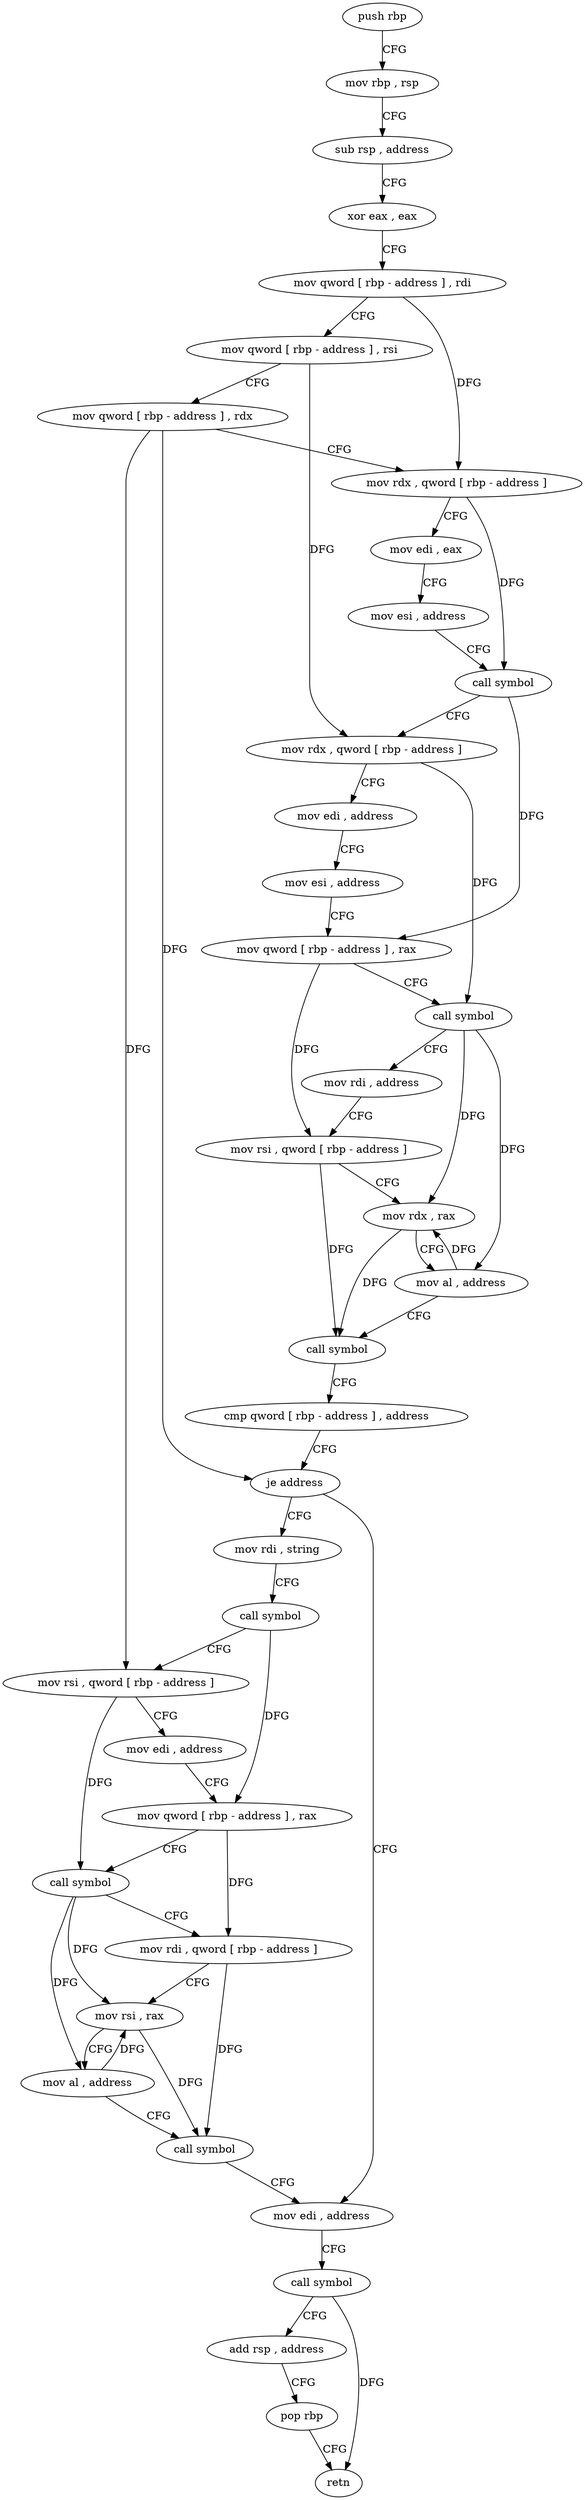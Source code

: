 digraph "func" {
"4232144" [label = "push rbp" ]
"4232145" [label = "mov rbp , rsp" ]
"4232148" [label = "sub rsp , address" ]
"4232152" [label = "xor eax , eax" ]
"4232154" [label = "mov qword [ rbp - address ] , rdi" ]
"4232158" [label = "mov qword [ rbp - address ] , rsi" ]
"4232162" [label = "mov qword [ rbp - address ] , rdx" ]
"4232166" [label = "mov rdx , qword [ rbp - address ]" ]
"4232170" [label = "mov edi , eax" ]
"4232172" [label = "mov esi , address" ]
"4232177" [label = "call symbol" ]
"4232182" [label = "mov rdx , qword [ rbp - address ]" ]
"4232186" [label = "mov edi , address" ]
"4232191" [label = "mov esi , address" ]
"4232196" [label = "mov qword [ rbp - address ] , rax" ]
"4232200" [label = "call symbol" ]
"4232205" [label = "mov rdi , address" ]
"4232215" [label = "mov rsi , qword [ rbp - address ]" ]
"4232219" [label = "mov rdx , rax" ]
"4232222" [label = "mov al , address" ]
"4232224" [label = "call symbol" ]
"4232229" [label = "cmp qword [ rbp - address ] , address" ]
"4232234" [label = "je address" ]
"4232287" [label = "mov edi , address" ]
"4232240" [label = "mov rdi , string" ]
"4232292" [label = "call symbol" ]
"4232297" [label = "add rsp , address" ]
"4232301" [label = "pop rbp" ]
"4232302" [label = "retn" ]
"4232250" [label = "call symbol" ]
"4232255" [label = "mov rsi , qword [ rbp - address ]" ]
"4232259" [label = "mov edi , address" ]
"4232264" [label = "mov qword [ rbp - address ] , rax" ]
"4232268" [label = "call symbol" ]
"4232273" [label = "mov rdi , qword [ rbp - address ]" ]
"4232277" [label = "mov rsi , rax" ]
"4232280" [label = "mov al , address" ]
"4232282" [label = "call symbol" ]
"4232144" -> "4232145" [ label = "CFG" ]
"4232145" -> "4232148" [ label = "CFG" ]
"4232148" -> "4232152" [ label = "CFG" ]
"4232152" -> "4232154" [ label = "CFG" ]
"4232154" -> "4232158" [ label = "CFG" ]
"4232154" -> "4232166" [ label = "DFG" ]
"4232158" -> "4232162" [ label = "CFG" ]
"4232158" -> "4232182" [ label = "DFG" ]
"4232162" -> "4232166" [ label = "CFG" ]
"4232162" -> "4232234" [ label = "DFG" ]
"4232162" -> "4232255" [ label = "DFG" ]
"4232166" -> "4232170" [ label = "CFG" ]
"4232166" -> "4232177" [ label = "DFG" ]
"4232170" -> "4232172" [ label = "CFG" ]
"4232172" -> "4232177" [ label = "CFG" ]
"4232177" -> "4232182" [ label = "CFG" ]
"4232177" -> "4232196" [ label = "DFG" ]
"4232182" -> "4232186" [ label = "CFG" ]
"4232182" -> "4232200" [ label = "DFG" ]
"4232186" -> "4232191" [ label = "CFG" ]
"4232191" -> "4232196" [ label = "CFG" ]
"4232196" -> "4232200" [ label = "CFG" ]
"4232196" -> "4232215" [ label = "DFG" ]
"4232200" -> "4232205" [ label = "CFG" ]
"4232200" -> "4232219" [ label = "DFG" ]
"4232200" -> "4232222" [ label = "DFG" ]
"4232205" -> "4232215" [ label = "CFG" ]
"4232215" -> "4232219" [ label = "CFG" ]
"4232215" -> "4232224" [ label = "DFG" ]
"4232219" -> "4232222" [ label = "CFG" ]
"4232219" -> "4232224" [ label = "DFG" ]
"4232222" -> "4232224" [ label = "CFG" ]
"4232222" -> "4232219" [ label = "DFG" ]
"4232224" -> "4232229" [ label = "CFG" ]
"4232229" -> "4232234" [ label = "CFG" ]
"4232234" -> "4232287" [ label = "CFG" ]
"4232234" -> "4232240" [ label = "CFG" ]
"4232287" -> "4232292" [ label = "CFG" ]
"4232240" -> "4232250" [ label = "CFG" ]
"4232292" -> "4232297" [ label = "CFG" ]
"4232292" -> "4232302" [ label = "DFG" ]
"4232297" -> "4232301" [ label = "CFG" ]
"4232301" -> "4232302" [ label = "CFG" ]
"4232250" -> "4232255" [ label = "CFG" ]
"4232250" -> "4232264" [ label = "DFG" ]
"4232255" -> "4232259" [ label = "CFG" ]
"4232255" -> "4232268" [ label = "DFG" ]
"4232259" -> "4232264" [ label = "CFG" ]
"4232264" -> "4232268" [ label = "CFG" ]
"4232264" -> "4232273" [ label = "DFG" ]
"4232268" -> "4232273" [ label = "CFG" ]
"4232268" -> "4232277" [ label = "DFG" ]
"4232268" -> "4232280" [ label = "DFG" ]
"4232273" -> "4232277" [ label = "CFG" ]
"4232273" -> "4232282" [ label = "DFG" ]
"4232277" -> "4232280" [ label = "CFG" ]
"4232277" -> "4232282" [ label = "DFG" ]
"4232280" -> "4232282" [ label = "CFG" ]
"4232280" -> "4232277" [ label = "DFG" ]
"4232282" -> "4232287" [ label = "CFG" ]
}
